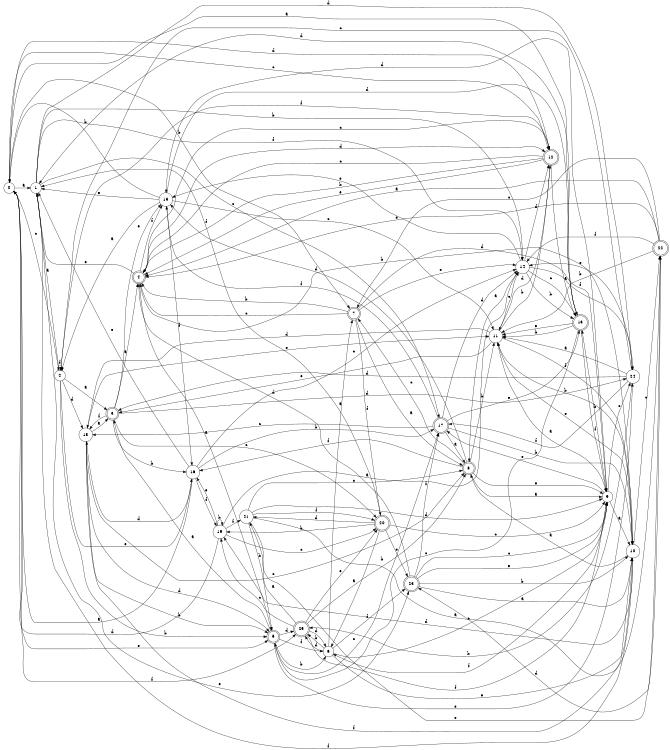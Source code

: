 digraph n21_2 {
__start0 [label="" shape="none"];

rankdir=LR;
size="8,5";

s0 [style="filled", color="black", fillcolor="white" shape="circle", label="0"];
s1 [style="filled", color="black", fillcolor="white" shape="circle", label="1"];
s2 [style="filled", color="black", fillcolor="white" shape="circle", label="2"];
s3 [style="rounded,filled", color="black", fillcolor="white" shape="doublecircle", label="3"];
s4 [style="rounded,filled", color="black", fillcolor="white" shape="doublecircle", label="4"];
s5 [style="rounded,filled", color="black", fillcolor="white" shape="doublecircle", label="5"];
s6 [style="filled", color="black", fillcolor="white" shape="circle", label="6"];
s7 [style="rounded,filled", color="black", fillcolor="white" shape="doublecircle", label="7"];
s8 [style="rounded,filled", color="black", fillcolor="white" shape="doublecircle", label="8"];
s9 [style="filled", color="black", fillcolor="white" shape="circle", label="9"];
s10 [style="filled", color="black", fillcolor="white" shape="circle", label="10"];
s11 [style="filled", color="black", fillcolor="white" shape="circle", label="11"];
s12 [style="rounded,filled", color="black", fillcolor="white" shape="doublecircle", label="12"];
s13 [style="rounded,filled", color="black", fillcolor="white" shape="doublecircle", label="13"];
s14 [style="filled", color="black", fillcolor="white" shape="circle", label="14"];
s15 [style="filled", color="black", fillcolor="white" shape="circle", label="15"];
s16 [style="filled", color="black", fillcolor="white" shape="circle", label="16"];
s17 [style="rounded,filled", color="black", fillcolor="white" shape="doublecircle", label="17"];
s18 [style="filled", color="black", fillcolor="white" shape="circle", label="18"];
s19 [style="filled", color="black", fillcolor="white" shape="circle", label="19"];
s20 [style="rounded,filled", color="black", fillcolor="white" shape="doublecircle", label="20"];
s21 [style="filled", color="black", fillcolor="white" shape="circle", label="21"];
s22 [style="rounded,filled", color="black", fillcolor="white" shape="doublecircle", label="22"];
s23 [style="rounded,filled", color="black", fillcolor="white" shape="doublecircle", label="23"];
s24 [style="filled", color="black", fillcolor="white" shape="circle", label="24"];
s25 [style="rounded,filled", color="black", fillcolor="white" shape="doublecircle", label="25"];
s0 -> s1 [label="a"];
s0 -> s7 [label="b"];
s0 -> s12 [label="c"];
s0 -> s12 [label="d"];
s0 -> s5 [label="e"];
s0 -> s25 [label="f"];
s1 -> s2 [label="a"];
s1 -> s14 [label="b"];
s1 -> s17 [label="c"];
s1 -> s24 [label="d"];
s1 -> s23 [label="e"];
s1 -> s14 [label="f"];
s2 -> s3 [label="a"];
s2 -> s5 [label="b"];
s2 -> s0 [label="c"];
s2 -> s18 [label="d"];
s2 -> s16 [label="e"];
s2 -> s2 [label="f"];
s3 -> s4 [label="a"];
s3 -> s16 [label="b"];
s3 -> s20 [label="c"];
s3 -> s24 [label="d"];
s3 -> s15 [label="e"];
s3 -> s18 [label="f"];
s4 -> s5 [label="a"];
s4 -> s10 [label="b"];
s4 -> s12 [label="c"];
s4 -> s12 [label="d"];
s4 -> s1 [label="e"];
s4 -> s15 [label="f"];
s5 -> s3 [label="a"];
s5 -> s6 [label="b"];
s5 -> s17 [label="c"];
s5 -> s25 [label="d"];
s5 -> s24 [label="e"];
s5 -> s6 [label="f"];
s6 -> s7 [label="a"];
s6 -> s25 [label="b"];
s6 -> s9 [label="c"];
s6 -> s25 [label="d"];
s6 -> s10 [label="e"];
s6 -> s23 [label="f"];
s7 -> s8 [label="a"];
s7 -> s4 [label="b"];
s7 -> s4 [label="c"];
s7 -> s9 [label="d"];
s7 -> s14 [label="e"];
s7 -> s20 [label="f"];
s8 -> s9 [label="a"];
s8 -> s11 [label="b"];
s8 -> s7 [label="c"];
s8 -> s15 [label="d"];
s8 -> s9 [label="e"];
s8 -> s16 [label="f"];
s9 -> s10 [label="a"];
s9 -> s13 [label="b"];
s9 -> s24 [label="c"];
s9 -> s15 [label="d"];
s9 -> s17 [label="e"];
s9 -> s6 [label="f"];
s10 -> s8 [label="a"];
s10 -> s11 [label="b"];
s10 -> s22 [label="c"];
s10 -> s19 [label="d"];
s10 -> s11 [label="e"];
s10 -> s1 [label="f"];
s11 -> s9 [label="a"];
s11 -> s12 [label="b"];
s11 -> s14 [label="c"];
s11 -> s18 [label="d"];
s11 -> s3 [label="e"];
s11 -> s10 [label="f"];
s12 -> s13 [label="a"];
s12 -> s4 [label="b"];
s12 -> s4 [label="c"];
s12 -> s11 [label="d"];
s12 -> s4 [label="e"];
s12 -> s2 [label="f"];
s13 -> s0 [label="a"];
s13 -> s11 [label="b"];
s13 -> s5 [label="c"];
s13 -> s1 [label="d"];
s13 -> s11 [label="e"];
s13 -> s9 [label="f"];
s14 -> s8 [label="a"];
s14 -> s13 [label="b"];
s14 -> s13 [label="c"];
s14 -> s12 [label="d"];
s14 -> s15 [label="e"];
s14 -> s24 [label="f"];
s15 -> s2 [label="a"];
s15 -> s0 [label="b"];
s15 -> s11 [label="c"];
s15 -> s13 [label="d"];
s15 -> s1 [label="e"];
s15 -> s16 [label="f"];
s16 -> s0 [label="a"];
s16 -> s17 [label="b"];
s16 -> s14 [label="c"];
s16 -> s18 [label="d"];
s16 -> s1 [label="e"];
s16 -> s19 [label="f"];
s17 -> s8 [label="a"];
s17 -> s10 [label="b"];
s17 -> s18 [label="c"];
s17 -> s14 [label="d"];
s17 -> s13 [label="e"];
s17 -> s15 [label="f"];
s18 -> s3 [label="a"];
s18 -> s5 [label="b"];
s18 -> s8 [label="c"];
s18 -> s5 [label="d"];
s18 -> s11 [label="e"];
s18 -> s10 [label="f"];
s19 -> s14 [label="a"];
s19 -> s19 [label="b"];
s19 -> s20 [label="c"];
s19 -> s0 [label="d"];
s19 -> s16 [label="e"];
s19 -> s21 [label="f"];
s20 -> s6 [label="a"];
s20 -> s19 [label="b"];
s20 -> s9 [label="c"];
s20 -> s21 [label="d"];
s20 -> s23 [label="e"];
s20 -> s1 [label="f"];
s21 -> s22 [label="a"];
s21 -> s5 [label="b"];
s21 -> s8 [label="c"];
s21 -> s9 [label="d"];
s21 -> s22 [label="e"];
s21 -> s20 [label="f"];
s22 -> s4 [label="a"];
s22 -> s11 [label="b"];
s22 -> s7 [label="c"];
s22 -> s23 [label="d"];
s22 -> s4 [label="e"];
s22 -> s14 [label="f"];
s23 -> s10 [label="a"];
s23 -> s10 [label="b"];
s23 -> s9 [label="c"];
s23 -> s4 [label="d"];
s23 -> s9 [label="e"];
s23 -> s17 [label="f"];
s24 -> s11 [label="a"];
s24 -> s25 [label="b"];
s24 -> s2 [label="c"];
s24 -> s3 [label="d"];
s24 -> s14 [label="e"];
s24 -> s17 [label="f"];
s25 -> s21 [label="a"];
s25 -> s8 [label="b"];
s25 -> s19 [label="c"];
s25 -> s6 [label="d"];
s25 -> s20 [label="e"];
s25 -> s9 [label="f"];

}